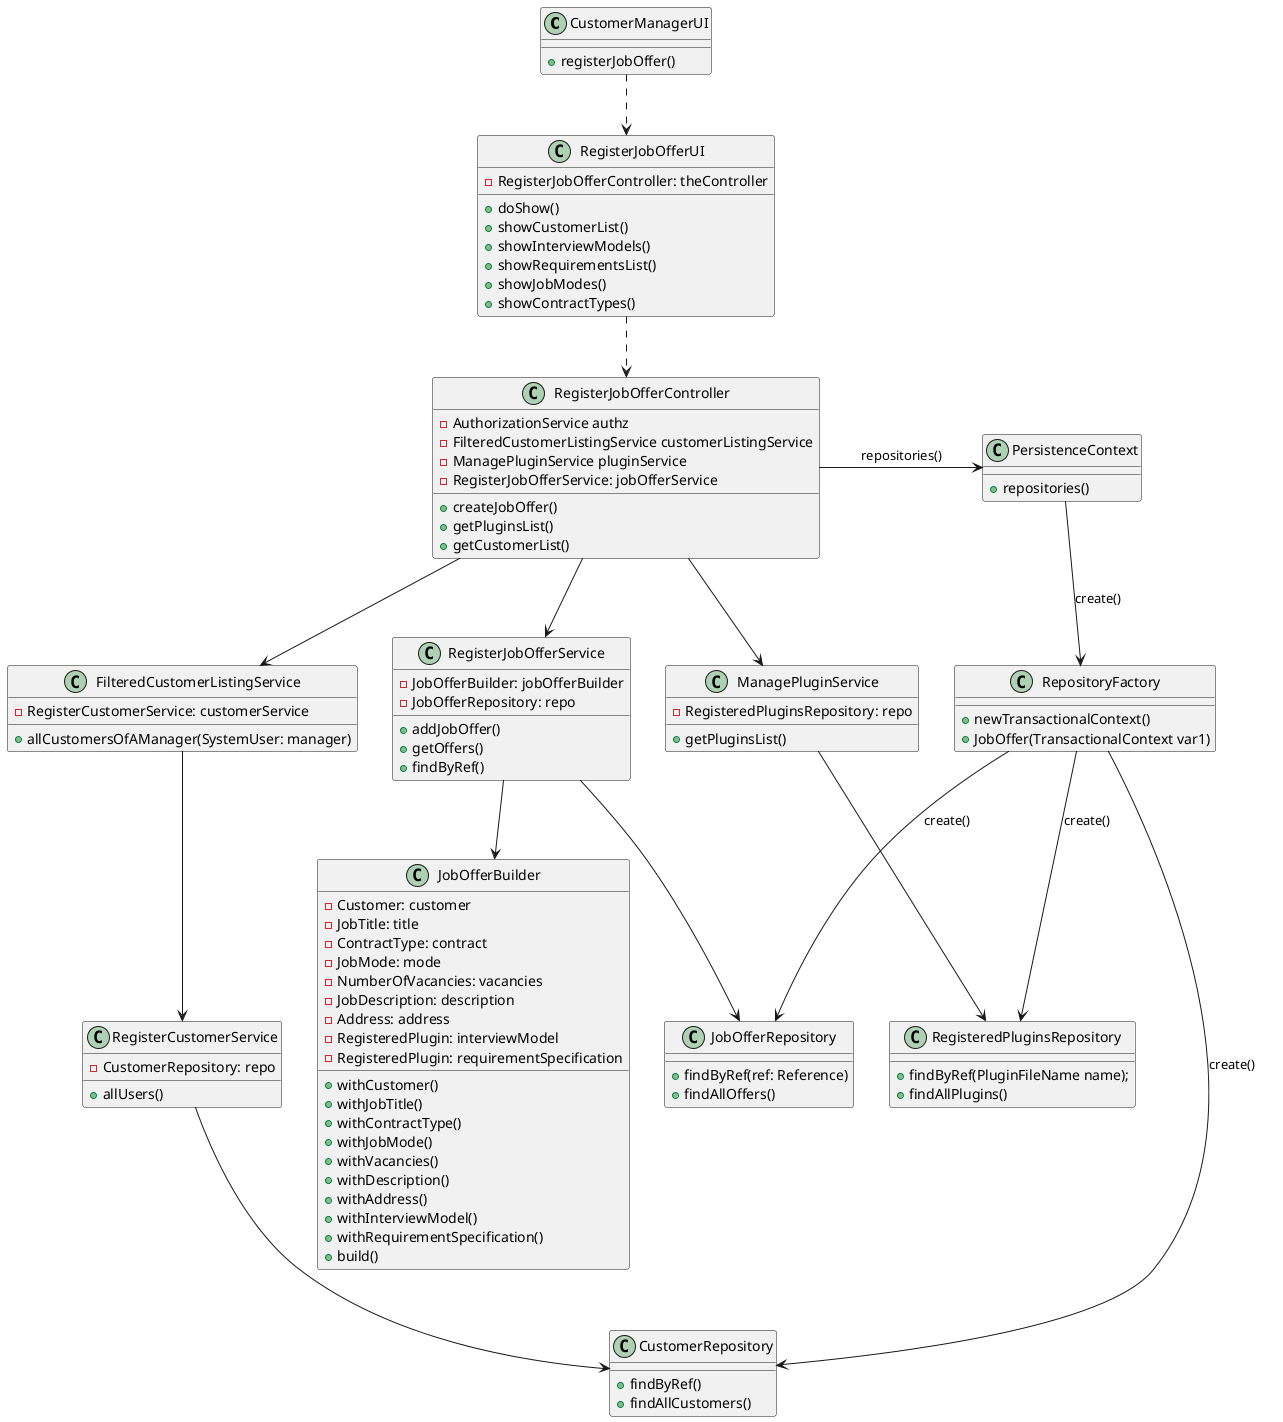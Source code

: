 @startuml
'https://plantuml.com/class-diagram

class CustomerManagerUI{
    + registerJobOffer()
}

class RegisterJobOfferUI{
    - RegisterJobOfferController: theController
    + doShow()
    + showCustomerList()
    + showInterviewModels()
    + showRequirementsList()
    + showJobModes()
    + showContractTypes()
}

class RegisterJobOfferController{
    - AuthorizationService authz
    - FilteredCustomerListingService customerListingService
    - ManagePluginService pluginService
    - RegisterJobOfferService: jobOfferService
    + createJobOffer()
    + getPluginsList()
    + getCustomerList()
}

class RegisterJobOfferService{
    - JobOfferBuilder: jobOfferBuilder
    - JobOfferRepository: repo
    + addJobOffer()
    + getOffers()
    + findByRef()
}

class FilteredCustomerListingService{
    - RegisterCustomerService: customerService
    + allCustomersOfAManager(SystemUser: manager)
}

class RegisterCustomerService{
    - CustomerRepository: repo
    + allUsers()
}

class ManagePluginService{
    - RegisteredPluginsRepository: repo
    + getPluginsList()
}

class JobOfferBuilder{
    - Customer: customer
    - JobTitle: title
    - ContractType: contract
    - JobMode: mode
    - NumberOfVacancies: vacancies
    - JobDescription: description
    - Address: address
    - RegisteredPlugin: interviewModel
    - RegisteredPlugin: requirementSpecification
    + withCustomer()
    + withJobTitle()
    + withContractType()
    + withJobMode()
    + withVacancies()
    + withDescription()
    + withAddress()
    + withInterviewModel()
    + withRequirementSpecification()
    + build()
}
class PersistenceContext{
    + repositories()
}

class RepositoryFactory{
    + newTransactionalContext()
    + JobOffer(TransactionalContext var1)
}

class JobOfferRepository{
    + findByRef(ref: Reference)
    + findAllOffers()
}

class RegisteredPluginsRepository{
    + findByRef(PluginFileName name);
    + findAllPlugins()
}

class CustomerRepository{
    + findByRef()
    + findAllCustomers()
}

CustomerManagerUI .-> RegisterJobOfferUI
RegisterJobOfferUI .-> RegisterJobOfferController
RegisterJobOfferController -> PersistenceContext : repositories()
PersistenceContext --> RepositoryFactory : create()

RepositoryFactory  --> JobOfferRepository : create()
RepositoryFactory  --> CustomerRepository : create()
RepositoryFactory  --> RegisteredPluginsRepository : create()

RegisterJobOfferController --> RegisterJobOfferService
RegisterJobOfferController --> ManagePluginService
RegisterJobOfferController --> FilteredCustomerListingService
FilteredCustomerListingService --> RegisterCustomerService
RegisterCustomerService --> CustomerRepository
ManagePluginService --> RegisteredPluginsRepository
RegisterJobOfferService --> JobOfferBuilder
RegisterJobOfferService -> JobOfferRepository
@enduml
